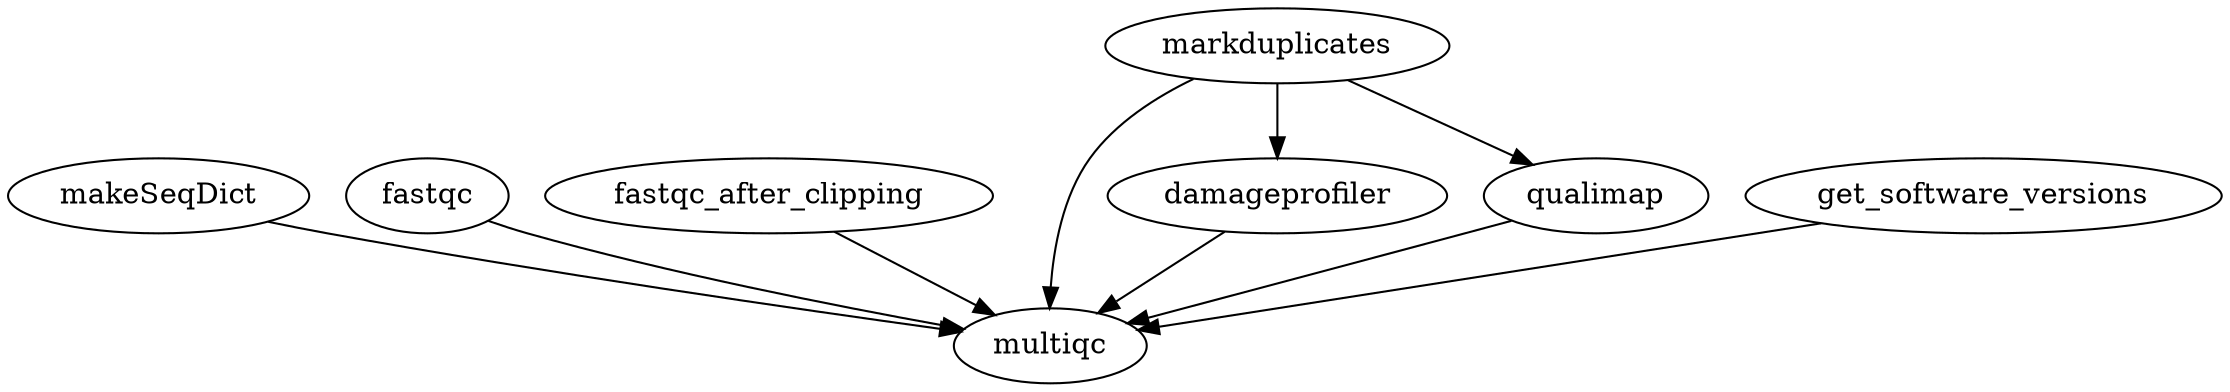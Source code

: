 strict digraph "" {
	makeSeqDict -> multiqc;
	fastqc -> multiqc;
	fastqc_after_clipping -> multiqc;
	markduplicates -> damageprofiler;
	markduplicates -> qualimap;
	markduplicates -> multiqc;
	damageprofiler -> multiqc;
	qualimap -> multiqc;
	get_software_versions -> multiqc;
}
